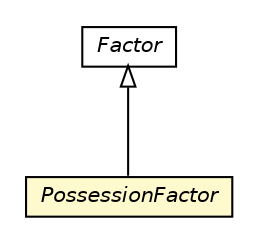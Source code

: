 #!/usr/local/bin/dot
#
# Class diagram 
# Generated by UMLGraph version R5_6-24-gf6e263 (http://www.umlgraph.org/)
#

digraph G {
	edge [fontname="Helvetica",fontsize=10,labelfontname="Helvetica",labelfontsize=10];
	node [fontname="Helvetica",fontsize=10,shape=plaintext];
	nodesep=0.25;
	ranksep=0.5;
	// org.universAAL.ontology.security.Factor
	c301890 [label=<<table title="org.universAAL.ontology.security.Factor" border="0" cellborder="1" cellspacing="0" cellpadding="2" port="p" href="./Factor.html">
		<tr><td><table border="0" cellspacing="0" cellpadding="1">
<tr><td align="center" balign="center"><font face="Helvetica-Oblique"> Factor </font></td></tr>
		</table></td></tr>
		</table>>, URL="./Factor.html", fontname="Helvetica", fontcolor="black", fontsize=10.0];
	// org.universAAL.ontology.security.PossessionFactor
	c301898 [label=<<table title="org.universAAL.ontology.security.PossessionFactor" border="0" cellborder="1" cellspacing="0" cellpadding="2" port="p" bgcolor="lemonChiffon" href="./PossessionFactor.html">
		<tr><td><table border="0" cellspacing="0" cellpadding="1">
<tr><td align="center" balign="center"><font face="Helvetica-Oblique"> PossessionFactor </font></td></tr>
		</table></td></tr>
		</table>>, URL="./PossessionFactor.html", fontname="Helvetica", fontcolor="black", fontsize=10.0];
	//org.universAAL.ontology.security.PossessionFactor extends org.universAAL.ontology.security.Factor
	c301890:p -> c301898:p [dir=back,arrowtail=empty];
}

